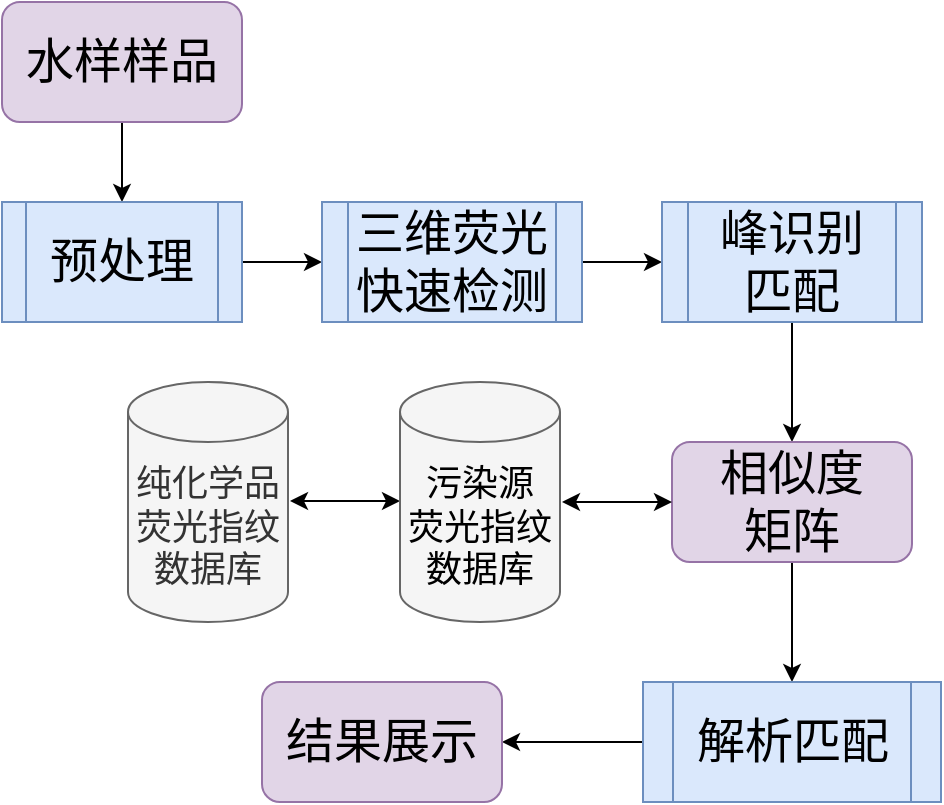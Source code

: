 <mxfile version="14.5.7" type="github">
  <diagram id="0ZQYoXo86rlBIpe1auJl" name="Page-1">
    <mxGraphModel dx="868" dy="450" grid="1" gridSize="10" guides="1" tooltips="1" connect="1" arrows="1" fold="1" page="1" pageScale="1" pageWidth="827" pageHeight="1169" math="0" shadow="0">
      <root>
        <mxCell id="0" />
        <mxCell id="1" parent="0" />
        <mxCell id="X7ofCqek9XTnlBcoEvac-20" style="edgeStyle=orthogonalEdgeStyle;rounded=0;orthogonalLoop=1;jettySize=auto;html=1;exitX=0.5;exitY=1;exitDx=0;exitDy=0;" edge="1" parent="1" source="X7ofCqek9XTnlBcoEvac-2" target="X7ofCqek9XTnlBcoEvac-4">
          <mxGeometry relative="1" as="geometry" />
        </mxCell>
        <mxCell id="X7ofCqek9XTnlBcoEvac-2" value="&lt;font style=&quot;font-size: 24px&quot;&gt;水样样品&lt;/font&gt;" style="rounded=1;whiteSpace=wrap;html=1;fillColor=#e1d5e7;strokeColor=#9673a6;" vertex="1" parent="1">
          <mxGeometry x="168" y="10" width="120" height="60" as="geometry" />
        </mxCell>
        <mxCell id="X7ofCqek9XTnlBcoEvac-3" style="edgeStyle=orthogonalEdgeStyle;rounded=0;orthogonalLoop=1;jettySize=auto;html=1;exitX=1;exitY=0.5;exitDx=0;exitDy=0;entryX=0;entryY=0.5;entryDx=0;entryDy=0;" edge="1" parent="1" source="X7ofCqek9XTnlBcoEvac-4" target="X7ofCqek9XTnlBcoEvac-6">
          <mxGeometry relative="1" as="geometry" />
        </mxCell>
        <mxCell id="X7ofCqek9XTnlBcoEvac-4" value="&lt;font style=&quot;font-size: 24px&quot;&gt;预处理&lt;/font&gt;" style="shape=process;whiteSpace=wrap;html=1;backgroundOutline=1;fillColor=#dae8fc;strokeColor=#6c8ebf;" vertex="1" parent="1">
          <mxGeometry x="168" y="110" width="120" height="60" as="geometry" />
        </mxCell>
        <mxCell id="X7ofCqek9XTnlBcoEvac-5" style="edgeStyle=orthogonalEdgeStyle;rounded=0;orthogonalLoop=1;jettySize=auto;html=1;exitX=1;exitY=0.5;exitDx=0;exitDy=0;entryX=0;entryY=0.5;entryDx=0;entryDy=0;" edge="1" parent="1" source="X7ofCqek9XTnlBcoEvac-6" target="X7ofCqek9XTnlBcoEvac-8">
          <mxGeometry relative="1" as="geometry" />
        </mxCell>
        <mxCell id="X7ofCqek9XTnlBcoEvac-6" value="&lt;font style=&quot;font-size: 24px&quot;&gt;三维荧光&lt;br&gt;快速检测&lt;br&gt;&lt;/font&gt;" style="shape=process;whiteSpace=wrap;html=1;backgroundOutline=1;fillColor=#dae8fc;strokeColor=#6c8ebf;" vertex="1" parent="1">
          <mxGeometry x="328" y="110" width="130" height="60" as="geometry" />
        </mxCell>
        <mxCell id="X7ofCqek9XTnlBcoEvac-7" style="edgeStyle=orthogonalEdgeStyle;rounded=0;orthogonalLoop=1;jettySize=auto;html=1;exitX=0.5;exitY=1;exitDx=0;exitDy=0;entryX=0.5;entryY=0;entryDx=0;entryDy=0;" edge="1" parent="1" source="X7ofCqek9XTnlBcoEvac-8" target="X7ofCqek9XTnlBcoEvac-11">
          <mxGeometry relative="1" as="geometry" />
        </mxCell>
        <mxCell id="X7ofCqek9XTnlBcoEvac-8" value="&lt;font style=&quot;font-size: 24px&quot;&gt;峰识别&lt;br&gt;匹配&lt;br&gt;&lt;/font&gt;" style="shape=process;whiteSpace=wrap;html=1;backgroundOutline=1;fillColor=#dae8fc;strokeColor=#6c8ebf;" vertex="1" parent="1">
          <mxGeometry x="498" y="110" width="130" height="60" as="geometry" />
        </mxCell>
        <mxCell id="X7ofCqek9XTnlBcoEvac-10" style="edgeStyle=orthogonalEdgeStyle;rounded=0;orthogonalLoop=1;jettySize=auto;html=1;exitX=0.5;exitY=1;exitDx=0;exitDy=0;entryX=0.5;entryY=0;entryDx=0;entryDy=0;" edge="1" parent="1" source="X7ofCqek9XTnlBcoEvac-11" target="X7ofCqek9XTnlBcoEvac-16">
          <mxGeometry relative="1" as="geometry" />
        </mxCell>
        <mxCell id="X7ofCqek9XTnlBcoEvac-11" value="&lt;font style=&quot;font-size: 24px&quot;&gt;相似度&lt;br&gt;矩阵&lt;/font&gt;" style="rounded=1;whiteSpace=wrap;html=1;fillColor=#e1d5e7;strokeColor=#9673a6;" vertex="1" parent="1">
          <mxGeometry x="503" y="230" width="120" height="60" as="geometry" />
        </mxCell>
        <mxCell id="X7ofCqek9XTnlBcoEvac-12" value="" style="endArrow=classic;startArrow=classic;html=1;" edge="1" parent="1">
          <mxGeometry width="50" height="50" relative="1" as="geometry">
            <mxPoint x="448" y="260" as="sourcePoint" />
            <mxPoint x="503" y="260" as="targetPoint" />
            <Array as="points">
              <mxPoint x="483" y="260" />
            </Array>
          </mxGeometry>
        </mxCell>
        <mxCell id="X7ofCqek9XTnlBcoEvac-13" value="" style="endArrow=classic;startArrow=classic;html=1;" edge="1" parent="1">
          <mxGeometry width="50" height="50" relative="1" as="geometry">
            <mxPoint x="312" y="259.5" as="sourcePoint" />
            <mxPoint x="367" y="259.5" as="targetPoint" />
            <Array as="points">
              <mxPoint x="347" y="259.5" />
            </Array>
          </mxGeometry>
        </mxCell>
        <mxCell id="X7ofCqek9XTnlBcoEvac-15" style="edgeStyle=orthogonalEdgeStyle;rounded=0;orthogonalLoop=1;jettySize=auto;html=1;exitX=0;exitY=0.5;exitDx=0;exitDy=0;entryX=1;entryY=0.5;entryDx=0;entryDy=0;" edge="1" parent="1" source="X7ofCqek9XTnlBcoEvac-16" target="X7ofCqek9XTnlBcoEvac-17">
          <mxGeometry relative="1" as="geometry" />
        </mxCell>
        <mxCell id="X7ofCqek9XTnlBcoEvac-16" value="&lt;font style=&quot;font-size: 24px&quot;&gt;解析匹配&lt;br&gt;&lt;/font&gt;" style="shape=process;whiteSpace=wrap;html=1;backgroundOutline=1;fillColor=#dae8fc;strokeColor=#6c8ebf;" vertex="1" parent="1">
          <mxGeometry x="488.5" y="350" width="149" height="60" as="geometry" />
        </mxCell>
        <mxCell id="X7ofCqek9XTnlBcoEvac-17" value="&lt;font style=&quot;font-size: 24px&quot;&gt;结果展示&lt;/font&gt;" style="rounded=1;whiteSpace=wrap;html=1;fillColor=#e1d5e7;strokeColor=#9673a6;" vertex="1" parent="1">
          <mxGeometry x="298" y="350" width="120" height="60" as="geometry" />
        </mxCell>
        <mxCell id="X7ofCqek9XTnlBcoEvac-18" value="&lt;span style=&quot;font-size: 18px&quot;&gt;纯化学品荧光&lt;/span&gt;&lt;span style=&quot;font-size: 18px&quot;&gt;指纹数据库&lt;/span&gt;" style="shape=cylinder3;whiteSpace=wrap;html=1;boundedLbl=1;backgroundOutline=1;size=15;fillColor=#f5f5f5;strokeColor=#666666;fontColor=#333333;" vertex="1" parent="1">
          <mxGeometry x="231" y="200" width="80" height="120" as="geometry" />
        </mxCell>
        <mxCell id="X7ofCqek9XTnlBcoEvac-19" value="&lt;span style=&quot;color: rgb(0 , 0 , 0) ; font-size: 18px&quot;&gt;污染源&lt;br&gt;荧光&lt;/span&gt;&lt;span style=&quot;color: rgb(0 , 0 , 0) ; font-size: 18px&quot;&gt;指纹&lt;br&gt;数据库&lt;/span&gt;" style="shape=cylinder3;whiteSpace=wrap;html=1;boundedLbl=1;backgroundOutline=1;size=15;fillColor=#f5f5f5;strokeColor=#666666;fontColor=#333333;" vertex="1" parent="1">
          <mxGeometry x="367" y="200" width="80" height="120" as="geometry" />
        </mxCell>
      </root>
    </mxGraphModel>
  </diagram>
</mxfile>
